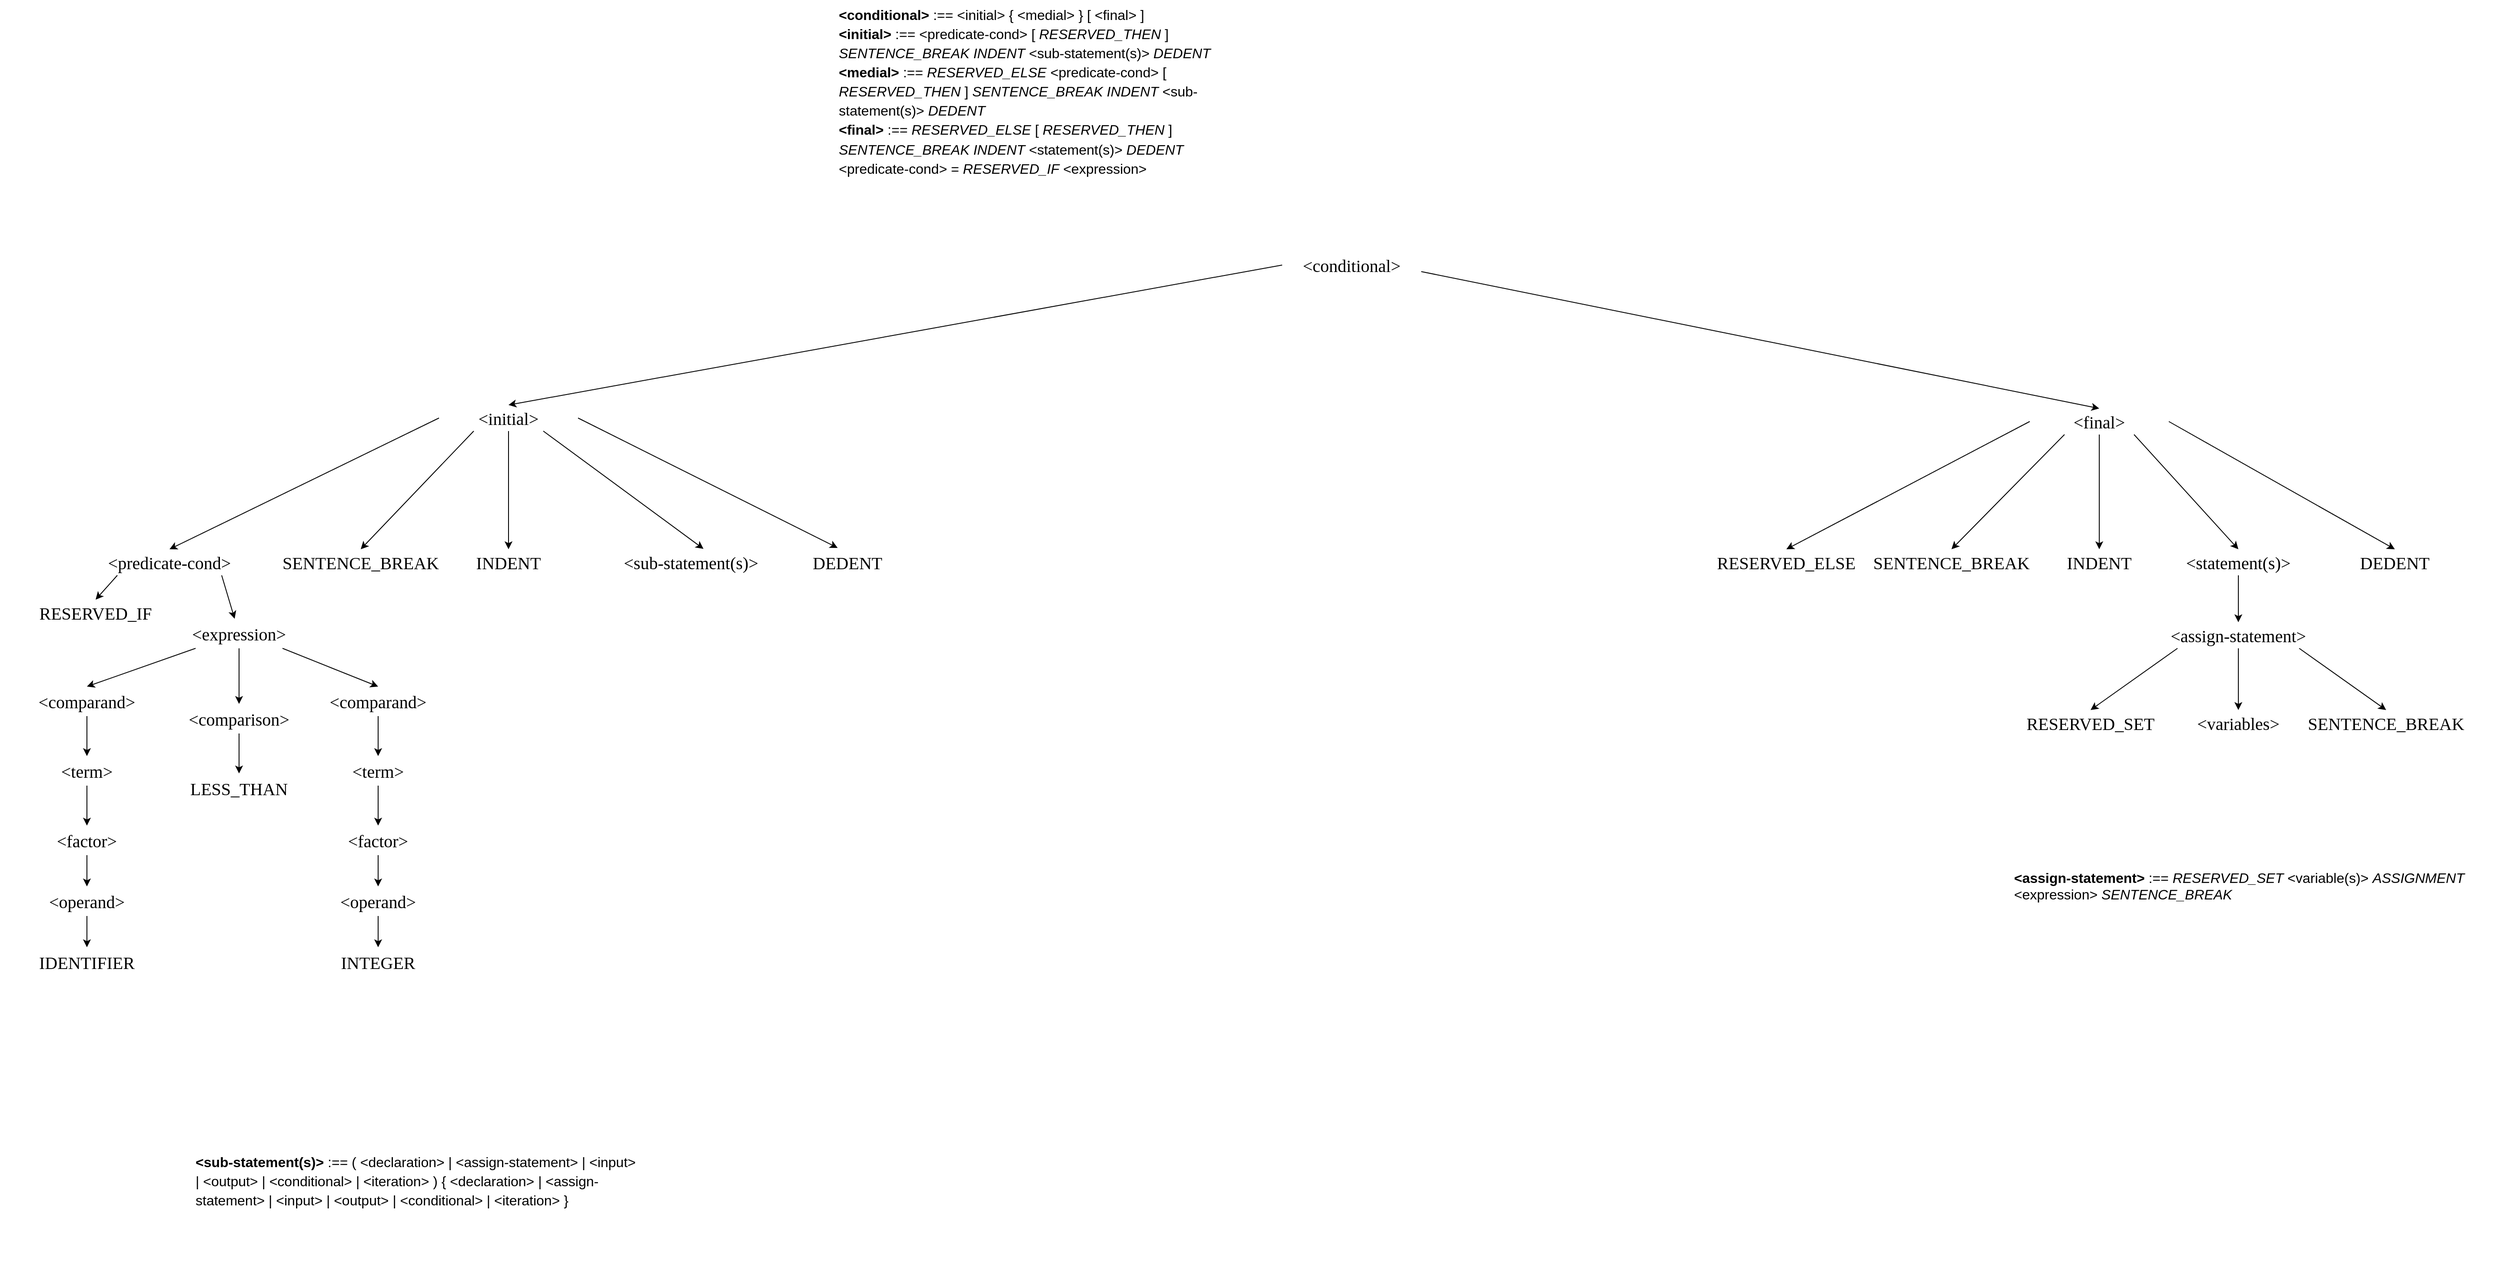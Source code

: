 <mxfile version="22.1.21" type="github">
  <diagram name="Page-1" id="WEaogWOMoJxRNa3tFYCO">
    <mxGraphModel dx="2146" dy="603" grid="1" gridSize="10" guides="1" tooltips="1" connect="1" arrows="1" fold="1" page="1" pageScale="1" pageWidth="1169" pageHeight="827" math="0" shadow="0">
      <root>
        <mxCell id="0" />
        <mxCell id="1" parent="0" />
        <mxCell id="Kcy05sSw5dRX6cnOLowN-1" value="&lt;b style=&quot;font-weight:normal;&quot; id=&quot;docs-internal-guid-42f4c1cf-7fff-ffef-cff0-2908b1d1533a&quot;&gt;&lt;p dir=&quot;ltr&quot; style=&quot;line-height:1.38;margin-left: 36pt;margin-top:0pt;margin-bottom:0pt;&quot;&gt;&lt;span style=&quot;font-size: 12pt; font-family: Consolas, sans-serif; color: rgb(0, 0, 0); background-color: transparent; font-weight: 700; font-style: normal; font-variant: normal; text-decoration: none; vertical-align: baseline;&quot;&gt;&amp;lt;conditional&amp;gt;&lt;/span&gt;&lt;span style=&quot;font-size: 12pt; font-family: Consolas, sans-serif; color: rgb(0, 0, 0); background-color: transparent; font-weight: 400; font-style: normal; font-variant: normal; text-decoration: none; vertical-align: baseline;&quot;&gt; :== &amp;lt;initial&amp;gt; { &amp;lt;medial&amp;gt; } [ &amp;lt;final&amp;gt; ]&lt;/span&gt;&lt;/p&gt;&lt;p dir=&quot;ltr&quot; style=&quot;line-height:1.38;margin-left: 36pt;margin-top:0pt;margin-bottom:0pt;&quot;&gt;&lt;span style=&quot;font-size: 12pt; font-family: Consolas, sans-serif; color: rgb(0, 0, 0); background-color: transparent; font-weight: 700; font-style: normal; font-variant: normal; text-decoration: none; vertical-align: baseline;&quot;&gt;&amp;lt;initial&amp;gt;&lt;/span&gt;&lt;span style=&quot;font-size: 12pt; font-family: Consolas, sans-serif; color: rgb(0, 0, 0); background-color: transparent; font-weight: 400; font-style: normal; font-variant: normal; text-decoration: none; vertical-align: baseline;&quot;&gt; :== &amp;lt;predicate-cond&amp;gt; [ &lt;/span&gt;&lt;span style=&quot;font-size: 12pt; font-family: Consolas, sans-serif; color: rgb(0, 0, 0); background-color: transparent; font-weight: 400; font-style: italic; font-variant: normal; text-decoration: none; vertical-align: baseline;&quot;&gt;RESERVED_THEN &lt;/span&gt;&lt;span style=&quot;font-size: 12pt; font-family: Consolas, sans-serif; color: rgb(0, 0, 0); background-color: transparent; font-weight: 400; font-style: normal; font-variant: normal; text-decoration: none; vertical-align: baseline;&quot;&gt;] &lt;/span&gt;&lt;span style=&quot;font-size: 12pt; font-family: Consolas, sans-serif; color: rgb(0, 0, 0); background-color: transparent; font-weight: 400; font-style: italic; font-variant: normal; text-decoration: none; vertical-align: baseline;&quot;&gt;SENTENCE_BREAK&lt;/span&gt;&lt;span style=&quot;font-size: 12pt; font-family: Consolas, sans-serif; color: rgb(0, 0, 0); background-color: transparent; font-weight: 400; font-style: normal; font-variant: normal; text-decoration: none; vertical-align: baseline;&quot;&gt; &lt;/span&gt;&lt;span style=&quot;font-size: 12pt; font-family: Consolas, sans-serif; color: rgb(0, 0, 0); background-color: transparent; font-weight: 400; font-style: italic; font-variant: normal; text-decoration: none; vertical-align: baseline;&quot;&gt;INDENT&lt;/span&gt;&lt;span style=&quot;font-size: 12pt; font-family: Consolas, sans-serif; color: rgb(0, 0, 0); background-color: transparent; font-weight: 400; font-style: normal; font-variant: normal; text-decoration: none; vertical-align: baseline;&quot;&gt; &amp;lt;sub-statement(s)&amp;gt; &lt;/span&gt;&lt;span style=&quot;font-size: 12pt; font-family: Consolas, sans-serif; color: rgb(0, 0, 0); background-color: transparent; font-weight: 400; font-style: italic; font-variant: normal; text-decoration: none; vertical-align: baseline;&quot;&gt;DEDENT&lt;/span&gt;&lt;/p&gt;&lt;p dir=&quot;ltr&quot; style=&quot;line-height:1.38;margin-left: 36pt;margin-top:0pt;margin-bottom:0pt;&quot;&gt;&lt;span style=&quot;font-size: 12pt; font-family: Consolas, sans-serif; color: rgb(0, 0, 0); background-color: transparent; font-weight: 700; font-style: normal; font-variant: normal; text-decoration: none; vertical-align: baseline;&quot;&gt;&amp;lt;medial&amp;gt; &lt;/span&gt;&lt;span style=&quot;font-size: 12pt; font-family: Consolas, sans-serif; color: rgb(0, 0, 0); background-color: transparent; font-weight: 400; font-style: normal; font-variant: normal; text-decoration: none; vertical-align: baseline;&quot;&gt;:== &lt;/span&gt;&lt;span style=&quot;font-size: 12pt; font-family: Consolas, sans-serif; color: rgb(0, 0, 0); background-color: transparent; font-weight: 400; font-style: italic; font-variant: normal; text-decoration: none; vertical-align: baseline;&quot;&gt;RESERVED_ELSE&lt;/span&gt;&lt;span style=&quot;font-size: 12pt; font-family: Consolas, sans-serif; color: rgb(0, 0, 0); background-color: transparent; font-weight: 400; font-style: normal; font-variant: normal; text-decoration: none; vertical-align: baseline;&quot;&gt; &amp;lt;predicate-cond&amp;gt; [ &lt;/span&gt;&lt;span style=&quot;font-size: 12pt; font-family: Consolas, sans-serif; color: rgb(0, 0, 0); background-color: transparent; font-weight: 400; font-style: italic; font-variant: normal; text-decoration: none; vertical-align: baseline;&quot;&gt;RESERVED_THEN &lt;/span&gt;&lt;span style=&quot;font-size: 12pt; font-family: Consolas, sans-serif; color: rgb(0, 0, 0); background-color: transparent; font-weight: 400; font-style: normal; font-variant: normal; text-decoration: none; vertical-align: baseline;&quot;&gt;] &lt;/span&gt;&lt;span style=&quot;font-size: 12pt; font-family: Consolas, sans-serif; color: rgb(0, 0, 0); background-color: transparent; font-weight: 400; font-style: italic; font-variant: normal; text-decoration: none; vertical-align: baseline;&quot;&gt;SENTENCE_BREAK&lt;/span&gt;&lt;span style=&quot;font-size: 12pt; font-family: Consolas, sans-serif; color: rgb(0, 0, 0); background-color: transparent; font-weight: 400; font-style: normal; font-variant: normal; text-decoration: none; vertical-align: baseline;&quot;&gt; &lt;/span&gt;&lt;span style=&quot;font-size: 12pt; font-family: Consolas, sans-serif; color: rgb(0, 0, 0); background-color: transparent; font-weight: 400; font-style: italic; font-variant: normal; text-decoration: none; vertical-align: baseline;&quot;&gt;INDENT&lt;/span&gt;&lt;span style=&quot;font-size: 12pt; font-family: Consolas, sans-serif; color: rgb(0, 0, 0); background-color: transparent; font-weight: 400; font-style: normal; font-variant: normal; text-decoration: none; vertical-align: baseline;&quot;&gt; &amp;lt;sub-statement(s)&amp;gt; &lt;/span&gt;&lt;span style=&quot;font-size: 12pt; font-family: Consolas, sans-serif; color: rgb(0, 0, 0); background-color: transparent; font-weight: 400; font-style: italic; font-variant: normal; text-decoration: none; vertical-align: baseline;&quot;&gt;DEDENT&lt;/span&gt;&lt;/p&gt;&lt;p dir=&quot;ltr&quot; style=&quot;line-height:1.38;margin-left: 36pt;margin-top:0pt;margin-bottom:0pt;&quot;&gt;&lt;span style=&quot;font-size: 12pt; font-family: Consolas, sans-serif; color: rgb(0, 0, 0); background-color: transparent; font-weight: 700; font-style: normal; font-variant: normal; text-decoration: none; vertical-align: baseline;&quot;&gt;&amp;lt;final&amp;gt; &lt;/span&gt;&lt;span style=&quot;font-size: 12pt; font-family: Consolas, sans-serif; color: rgb(0, 0, 0); background-color: transparent; font-weight: 400; font-style: normal; font-variant: normal; text-decoration: none; vertical-align: baseline;&quot;&gt;:== &lt;/span&gt;&lt;span style=&quot;font-size: 12pt; font-family: Consolas, sans-serif; color: rgb(0, 0, 0); background-color: transparent; font-weight: 400; font-style: italic; font-variant: normal; text-decoration: none; vertical-align: baseline;&quot;&gt;RESERVED_ELSE&lt;/span&gt;&lt;span style=&quot;font-size: 12pt; font-family: Consolas, sans-serif; color: rgb(0, 0, 0); background-color: transparent; font-weight: 400; font-style: normal; font-variant: normal; text-decoration: none; vertical-align: baseline;&quot;&gt; [ &lt;/span&gt;&lt;span style=&quot;font-size: 12pt; font-family: Consolas, sans-serif; color: rgb(0, 0, 0); background-color: transparent; font-weight: 400; font-style: italic; font-variant: normal; text-decoration: none; vertical-align: baseline;&quot;&gt;RESERVED_THEN &lt;/span&gt;&lt;span style=&quot;font-size: 12pt; font-family: Consolas, sans-serif; color: rgb(0, 0, 0); background-color: transparent; font-weight: 400; font-style: normal; font-variant: normal; text-decoration: none; vertical-align: baseline;&quot;&gt;] &lt;/span&gt;&lt;span style=&quot;font-size: 12pt; font-family: Consolas, sans-serif; color: rgb(0, 0, 0); background-color: transparent; font-weight: 400; font-style: italic; font-variant: normal; text-decoration: none; vertical-align: baseline;&quot;&gt;SENTENCE_BREAK&lt;/span&gt;&lt;span style=&quot;font-size: 12pt; font-family: Consolas, sans-serif; color: rgb(0, 0, 0); background-color: transparent; font-weight: 400; font-style: normal; font-variant: normal; text-decoration: none; vertical-align: baseline;&quot;&gt; &lt;/span&gt;&lt;span style=&quot;font-size: 12pt; font-family: Consolas, sans-serif; color: rgb(0, 0, 0); background-color: transparent; font-weight: 400; font-style: italic; font-variant: normal; text-decoration: none; vertical-align: baseline;&quot;&gt;INDENT&lt;/span&gt;&lt;span style=&quot;font-size: 12pt; font-family: Consolas, sans-serif; color: rgb(0, 0, 0); background-color: transparent; font-weight: 400; font-style: normal; font-variant: normal; text-decoration: none; vertical-align: baseline;&quot;&gt; &amp;lt;statement(s)&amp;gt; &lt;/span&gt;&lt;span style=&quot;font-size: 12pt; font-family: Consolas, sans-serif; color: rgb(0, 0, 0); background-color: transparent; font-weight: 400; font-style: italic; font-variant: normal; text-decoration: none; vertical-align: baseline;&quot;&gt;DEDENT&lt;/span&gt;&lt;/p&gt;&lt;p dir=&quot;ltr&quot; style=&quot;line-height:1.38;margin-left: 36pt;margin-top:0pt;margin-bottom:0pt;&quot;&gt;&lt;span style=&quot;font-size: 12pt; font-family: Consolas, sans-serif; color: rgb(0, 0, 0); background-color: transparent; font-weight: 400; font-style: normal; font-variant: normal; text-decoration: none; vertical-align: baseline;&quot;&gt;&amp;lt;predicate-cond&amp;gt; = &lt;/span&gt;&lt;span style=&quot;font-size: 12pt; font-family: Consolas, sans-serif; color: rgb(0, 0, 0); background-color: transparent; font-weight: 400; font-style: italic; font-variant: normal; text-decoration: none; vertical-align: baseline;&quot;&gt;RESERVED_IF&lt;/span&gt;&lt;span style=&quot;font-size: 12pt; font-family: Consolas, sans-serif; color: rgb(0, 0, 0); background-color: transparent; font-weight: 400; font-style: normal; font-variant: normal; text-decoration: none; vertical-align: baseline;&quot;&gt; &amp;lt;expression&amp;gt;&lt;/span&gt;&lt;/p&gt;&lt;/b&gt;&lt;br class=&quot;Apple-interchange-newline&quot;&gt;" style="text;whiteSpace=wrap;html=1;" vertex="1" parent="1">
          <mxGeometry y="10" width="560" height="240" as="geometry" />
        </mxCell>
        <mxCell id="Kcy05sSw5dRX6cnOLowN-2" value="&lt;font style=&quot;font-size: 20px;&quot;&gt;&amp;lt;conditional&amp;gt;&lt;/font&gt;" style="text;html=1;strokeColor=none;fillColor=none;align=center;verticalAlign=middle;whiteSpace=wrap;rounded=0;fontFamily=Lucida Console;" vertex="1" parent="1">
          <mxGeometry x="560" y="300" width="160" height="30" as="geometry" />
        </mxCell>
        <mxCell id="Kcy05sSw5dRX6cnOLowN-3" value="&lt;font style=&quot;font-size: 20px;&quot;&gt;&amp;lt;initial&amp;gt;&lt;/font&gt;" style="text;html=1;strokeColor=none;fillColor=none;align=center;verticalAlign=middle;whiteSpace=wrap;rounded=0;fontFamily=Lucida Console;" vertex="1" parent="1">
          <mxGeometry x="-410" y="476" width="160" height="30" as="geometry" />
        </mxCell>
        <mxCell id="Kcy05sSw5dRX6cnOLowN-5" value="&lt;font style=&quot;font-size: 20px;&quot;&gt;&amp;lt;final&amp;gt;&lt;/font&gt;" style="text;html=1;strokeColor=none;fillColor=none;align=center;verticalAlign=middle;whiteSpace=wrap;rounded=0;fontFamily=Lucida Console;" vertex="1" parent="1">
          <mxGeometry x="1420" y="480" width="160" height="30" as="geometry" />
        </mxCell>
        <mxCell id="Kcy05sSw5dRX6cnOLowN-6" value="&lt;font style=&quot;font-size: 20px;&quot;&gt;RESERVED_ELSE&lt;/font&gt;" style="text;html=1;strokeColor=none;fillColor=none;align=center;verticalAlign=middle;whiteSpace=wrap;rounded=0;fontFamily=Lucida Console;" vertex="1" parent="1">
          <mxGeometry x="1060" y="642" width="160" height="30" as="geometry" />
        </mxCell>
        <mxCell id="Kcy05sSw5dRX6cnOLowN-7" value="&lt;font style=&quot;font-size: 20px;&quot;&gt;SENTENCE_BREAK&lt;/font&gt;" style="text;html=1;strokeColor=none;fillColor=none;align=center;verticalAlign=middle;whiteSpace=wrap;rounded=0;fontFamily=Lucida Console;" vertex="1" parent="1">
          <mxGeometry x="1250" y="642" width="160" height="30" as="geometry" />
        </mxCell>
        <mxCell id="Kcy05sSw5dRX6cnOLowN-8" value="&lt;font style=&quot;font-size: 20px;&quot;&gt;SENTENCE_BREAK&lt;/font&gt;" style="text;html=1;strokeColor=none;fillColor=none;align=center;verticalAlign=middle;whiteSpace=wrap;rounded=0;fontFamily=Lucida Console;" vertex="1" parent="1">
          <mxGeometry x="-580" y="642" width="160" height="30" as="geometry" />
        </mxCell>
        <mxCell id="Kcy05sSw5dRX6cnOLowN-9" value="&lt;font style=&quot;font-size: 20px;&quot;&gt;&amp;lt;statement(s)&amp;gt;&lt;/font&gt;" style="text;html=1;strokeColor=none;fillColor=none;align=center;verticalAlign=middle;whiteSpace=wrap;rounded=0;fontFamily=Lucida Console;" vertex="1" parent="1">
          <mxGeometry x="1580" y="642" width="160" height="30" as="geometry" />
        </mxCell>
        <mxCell id="Kcy05sSw5dRX6cnOLowN-10" value="&lt;font style=&quot;font-size: 20px;&quot;&gt;INDENT&lt;/font&gt;" style="text;html=1;strokeColor=none;fillColor=none;align=center;verticalAlign=middle;whiteSpace=wrap;rounded=0;fontFamily=Lucida Console;" vertex="1" parent="1">
          <mxGeometry x="1420" y="642" width="160" height="30" as="geometry" />
        </mxCell>
        <mxCell id="Kcy05sSw5dRX6cnOLowN-11" value="&lt;font style=&quot;font-size: 20px;&quot;&gt;DEDENT&lt;/font&gt;" style="text;html=1;strokeColor=none;fillColor=none;align=center;verticalAlign=middle;whiteSpace=wrap;rounded=0;fontFamily=Lucida Console;" vertex="1" parent="1">
          <mxGeometry x="1760" y="642" width="160" height="30" as="geometry" />
        </mxCell>
        <mxCell id="Kcy05sSw5dRX6cnOLowN-13" value="&lt;font style=&quot;font-size: 20px;&quot;&gt;&amp;lt;predicate-cond&amp;gt;&lt;/font&gt;" style="text;html=1;strokeColor=none;fillColor=none;align=center;verticalAlign=middle;whiteSpace=wrap;rounded=0;fontFamily=Lucida Console;" vertex="1" parent="1">
          <mxGeometry x="-840" y="642" width="240" height="30" as="geometry" />
        </mxCell>
        <mxCell id="Kcy05sSw5dRX6cnOLowN-14" value="&lt;font style=&quot;font-size: 20px;&quot;&gt;INDENT&lt;/font&gt;" style="text;html=1;strokeColor=none;fillColor=none;align=center;verticalAlign=middle;whiteSpace=wrap;rounded=0;fontFamily=Lucida Console;" vertex="1" parent="1">
          <mxGeometry x="-410" y="642" width="160" height="30" as="geometry" />
        </mxCell>
        <mxCell id="Kcy05sSw5dRX6cnOLowN-15" value="&lt;font style=&quot;font-size: 20px;&quot;&gt;&amp;lt;sub-statement(s)&amp;gt;&lt;/font&gt;" style="text;html=1;strokeColor=none;fillColor=none;align=center;verticalAlign=middle;whiteSpace=wrap;rounded=0;fontFamily=Lucida Console;" vertex="1" parent="1">
          <mxGeometry x="-230" y="642" width="220" height="30" as="geometry" />
        </mxCell>
        <mxCell id="Kcy05sSw5dRX6cnOLowN-16" value="&lt;font style=&quot;font-size: 20px;&quot;&gt;DEDENT&lt;/font&gt;" style="text;html=1;strokeColor=none;fillColor=none;align=center;verticalAlign=middle;whiteSpace=wrap;rounded=0;fontFamily=Lucida Console;" vertex="1" parent="1">
          <mxGeometry x="-20" y="642" width="160" height="30" as="geometry" />
        </mxCell>
        <mxCell id="Kcy05sSw5dRX6cnOLowN-28" value="" style="endArrow=classic;html=1;rounded=0;exitX=0;exitY=0.5;exitDx=0;exitDy=0;entryX=0.5;entryY=0;entryDx=0;entryDy=0;" edge="1" parent="1" source="Kcy05sSw5dRX6cnOLowN-5" target="Kcy05sSw5dRX6cnOLowN-6">
          <mxGeometry width="50" height="50" relative="1" as="geometry">
            <mxPoint x="1110" y="546" as="sourcePoint" />
            <mxPoint x="1160" y="496" as="targetPoint" />
          </mxGeometry>
        </mxCell>
        <mxCell id="Kcy05sSw5dRX6cnOLowN-29" value="" style="endArrow=classic;html=1;rounded=0;exitX=0.25;exitY=1;exitDx=0;exitDy=0;entryX=0.5;entryY=0;entryDx=0;entryDy=0;" edge="1" parent="1" source="Kcy05sSw5dRX6cnOLowN-5" target="Kcy05sSw5dRX6cnOLowN-7">
          <mxGeometry width="50" height="50" relative="1" as="geometry">
            <mxPoint x="1469" y="511" as="sourcePoint" />
            <mxPoint x="1150" y="652" as="targetPoint" />
          </mxGeometry>
        </mxCell>
        <mxCell id="Kcy05sSw5dRX6cnOLowN-30" value="" style="endArrow=classic;html=1;rounded=0;exitX=0.5;exitY=1;exitDx=0;exitDy=0;entryX=0.5;entryY=0;entryDx=0;entryDy=0;" edge="1" parent="1" source="Kcy05sSw5dRX6cnOLowN-5" target="Kcy05sSw5dRX6cnOLowN-10">
          <mxGeometry width="50" height="50" relative="1" as="geometry">
            <mxPoint x="1509" y="526" as="sourcePoint" />
            <mxPoint x="1340" y="652" as="targetPoint" />
          </mxGeometry>
        </mxCell>
        <mxCell id="Kcy05sSw5dRX6cnOLowN-31" value="" style="endArrow=classic;html=1;rounded=0;exitX=0.75;exitY=1;exitDx=0;exitDy=0;entryX=0.5;entryY=0;entryDx=0;entryDy=0;" edge="1" parent="1" source="Kcy05sSw5dRX6cnOLowN-5" target="Kcy05sSw5dRX6cnOLowN-9">
          <mxGeometry width="50" height="50" relative="1" as="geometry">
            <mxPoint x="1549" y="526" as="sourcePoint" />
            <mxPoint x="1549" y="652" as="targetPoint" />
          </mxGeometry>
        </mxCell>
        <mxCell id="Kcy05sSw5dRX6cnOLowN-32" value="" style="endArrow=classic;html=1;rounded=0;exitX=1;exitY=0.5;exitDx=0;exitDy=0;entryX=0.5;entryY=0;entryDx=0;entryDy=0;" edge="1" parent="1" source="Kcy05sSw5dRX6cnOLowN-5" target="Kcy05sSw5dRX6cnOLowN-11">
          <mxGeometry width="50" height="50" relative="1" as="geometry">
            <mxPoint x="1589" y="526" as="sourcePoint" />
            <mxPoint x="1730" y="652" as="targetPoint" />
          </mxGeometry>
        </mxCell>
        <mxCell id="Kcy05sSw5dRX6cnOLowN-43" value="" style="endArrow=classic;html=1;rounded=0;exitX=0;exitY=0.5;exitDx=0;exitDy=0;entryX=0.5;entryY=0;entryDx=0;entryDy=0;" edge="1" parent="1" source="Kcy05sSw5dRX6cnOLowN-3" target="Kcy05sSw5dRX6cnOLowN-13">
          <mxGeometry width="50" height="50" relative="1" as="geometry">
            <mxPoint x="-440" y="487" as="sourcePoint" />
            <mxPoint x="-880" y="638" as="targetPoint" />
          </mxGeometry>
        </mxCell>
        <mxCell id="Kcy05sSw5dRX6cnOLowN-44" value="" style="endArrow=classic;html=1;rounded=0;exitX=0.25;exitY=1;exitDx=0;exitDy=0;entryX=0.5;entryY=0;entryDx=0;entryDy=0;" edge="1" parent="1" source="Kcy05sSw5dRX6cnOLowN-3" target="Kcy05sSw5dRX6cnOLowN-8">
          <mxGeometry width="50" height="50" relative="1" as="geometry">
            <mxPoint x="-430" y="501" as="sourcePoint" />
            <mxPoint x="-710" y="652" as="targetPoint" />
          </mxGeometry>
        </mxCell>
        <mxCell id="Kcy05sSw5dRX6cnOLowN-45" value="" style="endArrow=classic;html=1;rounded=0;exitX=0.5;exitY=1;exitDx=0;exitDy=0;entryX=0.5;entryY=0;entryDx=0;entryDy=0;" edge="1" parent="1" source="Kcy05sSw5dRX6cnOLowN-3" target="Kcy05sSw5dRX6cnOLowN-14">
          <mxGeometry width="50" height="50" relative="1" as="geometry">
            <mxPoint x="-390" y="516" as="sourcePoint" />
            <mxPoint x="-490" y="652" as="targetPoint" />
          </mxGeometry>
        </mxCell>
        <mxCell id="Kcy05sSw5dRX6cnOLowN-47" value="" style="endArrow=classic;html=1;rounded=0;exitX=0.75;exitY=1;exitDx=0;exitDy=0;entryX=0.565;entryY=-0.014;entryDx=0;entryDy=0;entryPerimeter=0;" edge="1" parent="1" source="Kcy05sSw5dRX6cnOLowN-3" target="Kcy05sSw5dRX6cnOLowN-15">
          <mxGeometry width="50" height="50" relative="1" as="geometry">
            <mxPoint x="-320" y="516" as="sourcePoint" />
            <mxPoint x="-320" y="652" as="targetPoint" />
          </mxGeometry>
        </mxCell>
        <mxCell id="Kcy05sSw5dRX6cnOLowN-48" value="" style="endArrow=classic;html=1;rounded=0;exitX=1;exitY=0.5;exitDx=0;exitDy=0;entryX=0.429;entryY=-0.052;entryDx=0;entryDy=0;entryPerimeter=0;" edge="1" parent="1" source="Kcy05sSw5dRX6cnOLowN-3" target="Kcy05sSw5dRX6cnOLowN-16">
          <mxGeometry width="50" height="50" relative="1" as="geometry">
            <mxPoint x="-280" y="516" as="sourcePoint" />
            <mxPoint x="-96" y="652" as="targetPoint" />
          </mxGeometry>
        </mxCell>
        <mxCell id="Kcy05sSw5dRX6cnOLowN-49" value="" style="endArrow=classic;html=1;rounded=0;exitX=0;exitY=0.5;exitDx=0;exitDy=0;entryX=0.5;entryY=0;entryDx=0;entryDy=0;" edge="1" parent="1" source="Kcy05sSw5dRX6cnOLowN-2" target="Kcy05sSw5dRX6cnOLowN-3">
          <mxGeometry width="50" height="50" relative="1" as="geometry">
            <mxPoint x="-380" y="439" as="sourcePoint" />
            <mxPoint x="-81" y="588" as="targetPoint" />
          </mxGeometry>
        </mxCell>
        <mxCell id="Kcy05sSw5dRX6cnOLowN-51" value="" style="endArrow=classic;html=1;rounded=0;exitX=1;exitY=0.75;exitDx=0;exitDy=0;entryX=0.5;entryY=0;entryDx=0;entryDy=0;" edge="1" parent="1" source="Kcy05sSw5dRX6cnOLowN-2" target="Kcy05sSw5dRX6cnOLowN-5">
          <mxGeometry width="50" height="50" relative="1" as="geometry">
            <mxPoint x="650" y="340" as="sourcePoint" />
            <mxPoint x="650" y="424" as="targetPoint" />
          </mxGeometry>
        </mxCell>
        <mxCell id="Kcy05sSw5dRX6cnOLowN-52" value="" style="endArrow=classic;html=1;rounded=0;exitX=0.75;exitY=1;exitDx=0;exitDy=0;" edge="1" parent="1" source="Kcy05sSw5dRX6cnOLowN-13" target="Kcy05sSw5dRX6cnOLowN-53">
          <mxGeometry width="50" height="50" relative="1" as="geometry">
            <mxPoint x="-630" y="720" as="sourcePoint" />
            <mxPoint x="-720" y="790" as="targetPoint" />
          </mxGeometry>
        </mxCell>
        <mxCell id="Kcy05sSw5dRX6cnOLowN-53" value="&lt;font style=&quot;font-size: 20px;&quot;&gt;&amp;lt;expression&amp;gt;&lt;/font&gt;" style="text;html=1;strokeColor=none;fillColor=none;align=center;verticalAlign=middle;whiteSpace=wrap;rounded=0;fontFamily=Lucida Console;" vertex="1" parent="1">
          <mxGeometry x="-740" y="722" width="200" height="34" as="geometry" />
        </mxCell>
        <mxCell id="Kcy05sSw5dRX6cnOLowN-54" value="&lt;font style=&quot;font-size: 20px;&quot;&gt;RESERVED_IF&lt;/font&gt;" style="text;html=1;strokeColor=none;fillColor=none;align=center;verticalAlign=middle;whiteSpace=wrap;rounded=0;fontFamily=Lucida Console;" vertex="1" parent="1">
          <mxGeometry x="-880" y="700" width="150" height="30" as="geometry" />
        </mxCell>
        <mxCell id="Kcy05sSw5dRX6cnOLowN-55" value="" style="endArrow=classic;html=1;rounded=0;exitX=0.25;exitY=1;exitDx=0;exitDy=0;entryX=0.5;entryY=0;entryDx=0;entryDy=0;" edge="1" parent="1" source="Kcy05sSw5dRX6cnOLowN-13" target="Kcy05sSw5dRX6cnOLowN-54">
          <mxGeometry width="50" height="50" relative="1" as="geometry">
            <mxPoint x="-710" y="682" as="sourcePoint" />
            <mxPoint x="-590" y="796" as="targetPoint" />
          </mxGeometry>
        </mxCell>
        <mxCell id="Kcy05sSw5dRX6cnOLowN-62" value="" style="endArrow=classic;html=1;rounded=0;exitX=0.5;exitY=1;exitDx=0;exitDy=0;entryX=0.5;entryY=0;entryDx=0;entryDy=0;" edge="1" parent="1" source="Kcy05sSw5dRX6cnOLowN-9" target="Kcy05sSw5dRX6cnOLowN-63">
          <mxGeometry width="50" height="50" relative="1" as="geometry">
            <mxPoint x="1620" y="735" as="sourcePoint" />
            <mxPoint x="1660" y="760" as="targetPoint" />
          </mxGeometry>
        </mxCell>
        <mxCell id="Kcy05sSw5dRX6cnOLowN-63" value="&lt;font style=&quot;font-size: 20px;&quot;&gt;&amp;lt;assign-statement&amp;gt;&lt;/font&gt;" style="text;html=1;strokeColor=none;fillColor=none;align=center;verticalAlign=middle;whiteSpace=wrap;rounded=0;fontFamily=Lucida Console;" vertex="1" parent="1">
          <mxGeometry x="1520" y="726" width="280" height="30" as="geometry" />
        </mxCell>
        <mxCell id="Kcy05sSw5dRX6cnOLowN-71" value="&lt;font style=&quot;font-size: 20px;&quot;&gt;&amp;lt;variables&amp;gt;&lt;/font&gt;" style="text;html=1;strokeColor=none;fillColor=none;align=center;verticalAlign=middle;whiteSpace=wrap;rounded=0;fontFamily=Lucida Console;" vertex="1" parent="1">
          <mxGeometry x="1580" y="827" width="160" height="30" as="geometry" />
        </mxCell>
        <mxCell id="Kcy05sSw5dRX6cnOLowN-73" value="&lt;font style=&quot;font-size: 20px;&quot;&gt;RESERVED_SET&lt;/font&gt;" style="text;html=1;strokeColor=none;fillColor=none;align=center;verticalAlign=middle;whiteSpace=wrap;rounded=0;fontFamily=Lucida Console;" vertex="1" parent="1">
          <mxGeometry x="1410" y="827" width="160" height="30" as="geometry" />
        </mxCell>
        <mxCell id="Kcy05sSw5dRX6cnOLowN-75" value="" style="endArrow=classic;html=1;rounded=0;exitX=0.25;exitY=1;exitDx=0;exitDy=0;entryX=0.5;entryY=0;entryDx=0;entryDy=0;" edge="1" parent="1" source="Kcy05sSw5dRX6cnOLowN-63" target="Kcy05sSw5dRX6cnOLowN-73">
          <mxGeometry width="50" height="50" relative="1" as="geometry">
            <mxPoint x="1710" y="796" as="sourcePoint" />
            <mxPoint x="1720" y="870" as="targetPoint" />
          </mxGeometry>
        </mxCell>
        <mxCell id="Kcy05sSw5dRX6cnOLowN-81" value="" style="endArrow=classic;html=1;rounded=0;exitX=0.75;exitY=1;exitDx=0;exitDy=0;entryX=0.5;entryY=0;entryDx=0;entryDy=0;" edge="1" parent="1" source="Kcy05sSw5dRX6cnOLowN-53" target="Kcy05sSw5dRX6cnOLowN-83">
          <mxGeometry width="50" height="50" relative="1" as="geometry">
            <mxPoint x="-640" y="850" as="sourcePoint" />
            <mxPoint x="-640" y="890" as="targetPoint" />
          </mxGeometry>
        </mxCell>
        <mxCell id="Kcy05sSw5dRX6cnOLowN-82" value="" style="endArrow=classic;html=1;rounded=0;exitX=0.5;exitY=1;exitDx=0;exitDy=0;entryX=0.5;entryY=0;entryDx=0;entryDy=0;" edge="1" parent="1" source="Kcy05sSw5dRX6cnOLowN-83" target="Kcy05sSw5dRX6cnOLowN-84">
          <mxGeometry width="50" height="50" relative="1" as="geometry">
            <mxPoint x="-480.77" y="924" as="sourcePoint" />
            <mxPoint x="-480.77" y="998" as="targetPoint" />
          </mxGeometry>
        </mxCell>
        <mxCell id="Kcy05sSw5dRX6cnOLowN-83" value="&lt;font style=&quot;font-size: 20px;&quot;&gt;&amp;lt;comparand&amp;gt;&lt;/font&gt;" style="text;html=1;strokeColor=none;fillColor=none;align=center;verticalAlign=middle;whiteSpace=wrap;rounded=0;fontFamily=Lucida Console;" vertex="1" parent="1">
          <mxGeometry x="-580" y="800" width="200" height="34" as="geometry" />
        </mxCell>
        <mxCell id="Kcy05sSw5dRX6cnOLowN-84" value="&lt;font style=&quot;font-size: 20px;&quot;&gt;&amp;lt;term&amp;gt;&lt;/font&gt;" style="text;html=1;strokeColor=none;fillColor=none;align=center;verticalAlign=middle;whiteSpace=wrap;rounded=0;fontFamily=Lucida Console;" vertex="1" parent="1">
          <mxGeometry x="-580" y="880" width="200" height="34" as="geometry" />
        </mxCell>
        <mxCell id="Kcy05sSw5dRX6cnOLowN-85" value="&lt;font style=&quot;font-size: 20px;&quot;&gt;&amp;lt;factor&amp;gt;&lt;/font&gt;" style="text;html=1;strokeColor=none;fillColor=none;align=center;verticalAlign=middle;whiteSpace=wrap;rounded=0;fontFamily=Lucida Console;" vertex="1" parent="1">
          <mxGeometry x="-580" y="960" width="200" height="34" as="geometry" />
        </mxCell>
        <mxCell id="Kcy05sSw5dRX6cnOLowN-86" value="&lt;font style=&quot;font-size: 20px;&quot;&gt;&amp;lt;operand&amp;gt;&lt;/font&gt;" style="text;html=1;strokeColor=none;fillColor=none;align=center;verticalAlign=middle;whiteSpace=wrap;rounded=0;fontFamily=Lucida Console;" vertex="1" parent="1">
          <mxGeometry x="-580" y="1030" width="200" height="34" as="geometry" />
        </mxCell>
        <mxCell id="Kcy05sSw5dRX6cnOLowN-87" value="&lt;font style=&quot;font-size: 20px;&quot;&gt;INTEGER&lt;/font&gt;" style="text;html=1;strokeColor=none;fillColor=none;align=center;verticalAlign=middle;whiteSpace=wrap;rounded=0;fontFamily=Lucida Console;" vertex="1" parent="1">
          <mxGeometry x="-580" y="1100" width="200" height="34" as="geometry" />
        </mxCell>
        <mxCell id="Kcy05sSw5dRX6cnOLowN-90" value="" style="endArrow=classic;html=1;rounded=0;entryX=0.5;entryY=0;entryDx=0;entryDy=0;exitX=0.5;exitY=1;exitDx=0;exitDy=0;" edge="1" parent="1" source="Kcy05sSw5dRX6cnOLowN-84" target="Kcy05sSw5dRX6cnOLowN-85">
          <mxGeometry width="50" height="50" relative="1" as="geometry">
            <mxPoint x="-370" y="890" as="sourcePoint" />
            <mxPoint x="-370" y="1076" as="targetPoint" />
          </mxGeometry>
        </mxCell>
        <mxCell id="Kcy05sSw5dRX6cnOLowN-91" value="" style="endArrow=classic;html=1;rounded=0;exitX=0.5;exitY=1;exitDx=0;exitDy=0;entryX=0.5;entryY=0;entryDx=0;entryDy=0;" edge="1" parent="1" source="Kcy05sSw5dRX6cnOLowN-85" target="Kcy05sSw5dRX6cnOLowN-86">
          <mxGeometry width="50" height="50" relative="1" as="geometry">
            <mxPoint x="-470" y="1044" as="sourcePoint" />
            <mxPoint x="-470" y="1110" as="targetPoint" />
          </mxGeometry>
        </mxCell>
        <mxCell id="Kcy05sSw5dRX6cnOLowN-92" value="" style="endArrow=classic;html=1;rounded=0;exitX=0.5;exitY=1;exitDx=0;exitDy=0;" edge="1" parent="1" source="Kcy05sSw5dRX6cnOLowN-86" target="Kcy05sSw5dRX6cnOLowN-87">
          <mxGeometry width="50" height="50" relative="1" as="geometry">
            <mxPoint x="-470" y="1144" as="sourcePoint" />
            <mxPoint x="-470" y="1200" as="targetPoint" />
          </mxGeometry>
        </mxCell>
        <mxCell id="Kcy05sSw5dRX6cnOLowN-104" value="" style="endArrow=classic;html=1;rounded=0;exitX=0.5;exitY=1;exitDx=0;exitDy=0;entryX=0.5;entryY=0;entryDx=0;entryDy=0;" edge="1" parent="1" source="Kcy05sSw5dRX6cnOLowN-105" target="Kcy05sSw5dRX6cnOLowN-106">
          <mxGeometry width="50" height="50" relative="1" as="geometry">
            <mxPoint x="-815.77" y="924" as="sourcePoint" />
            <mxPoint x="-815.77" y="998" as="targetPoint" />
          </mxGeometry>
        </mxCell>
        <mxCell id="Kcy05sSw5dRX6cnOLowN-105" value="&lt;font style=&quot;font-size: 20px;&quot;&gt;&amp;lt;comparand&amp;gt;&lt;/font&gt;" style="text;html=1;strokeColor=none;fillColor=none;align=center;verticalAlign=middle;whiteSpace=wrap;rounded=0;fontFamily=Lucida Console;" vertex="1" parent="1">
          <mxGeometry x="-915" y="800" width="200" height="34" as="geometry" />
        </mxCell>
        <mxCell id="Kcy05sSw5dRX6cnOLowN-106" value="&lt;font style=&quot;font-size: 20px;&quot;&gt;&amp;lt;term&amp;gt;&lt;/font&gt;" style="text;html=1;strokeColor=none;fillColor=none;align=center;verticalAlign=middle;whiteSpace=wrap;rounded=0;fontFamily=Lucida Console;" vertex="1" parent="1">
          <mxGeometry x="-915" y="880" width="200" height="34" as="geometry" />
        </mxCell>
        <mxCell id="Kcy05sSw5dRX6cnOLowN-107" value="&lt;font style=&quot;font-size: 20px;&quot;&gt;&amp;lt;factor&amp;gt;&lt;/font&gt;" style="text;html=1;strokeColor=none;fillColor=none;align=center;verticalAlign=middle;whiteSpace=wrap;rounded=0;fontFamily=Lucida Console;" vertex="1" parent="1">
          <mxGeometry x="-915" y="960" width="200" height="34" as="geometry" />
        </mxCell>
        <mxCell id="Kcy05sSw5dRX6cnOLowN-108" value="&lt;font style=&quot;font-size: 20px;&quot;&gt;&amp;lt;operand&amp;gt;&lt;/font&gt;" style="text;html=1;strokeColor=none;fillColor=none;align=center;verticalAlign=middle;whiteSpace=wrap;rounded=0;fontFamily=Lucida Console;" vertex="1" parent="1">
          <mxGeometry x="-915" y="1030" width="200" height="34" as="geometry" />
        </mxCell>
        <mxCell id="Kcy05sSw5dRX6cnOLowN-109" value="&lt;font style=&quot;font-size: 20px;&quot;&gt;IDENTIFIER&lt;/font&gt;" style="text;html=1;strokeColor=none;fillColor=none;align=center;verticalAlign=middle;whiteSpace=wrap;rounded=0;fontFamily=Lucida Console;" vertex="1" parent="1">
          <mxGeometry x="-915" y="1100" width="200" height="34" as="geometry" />
        </mxCell>
        <mxCell id="Kcy05sSw5dRX6cnOLowN-110" value="" style="endArrow=classic;html=1;rounded=0;entryX=0.5;entryY=0;entryDx=0;entryDy=0;exitX=0.5;exitY=1;exitDx=0;exitDy=0;" edge="1" parent="1" source="Kcy05sSw5dRX6cnOLowN-106" target="Kcy05sSw5dRX6cnOLowN-107">
          <mxGeometry width="50" height="50" relative="1" as="geometry">
            <mxPoint x="-705" y="890" as="sourcePoint" />
            <mxPoint x="-705" y="1076" as="targetPoint" />
          </mxGeometry>
        </mxCell>
        <mxCell id="Kcy05sSw5dRX6cnOLowN-111" value="" style="endArrow=classic;html=1;rounded=0;exitX=0.5;exitY=1;exitDx=0;exitDy=0;entryX=0.5;entryY=0;entryDx=0;entryDy=0;" edge="1" parent="1" source="Kcy05sSw5dRX6cnOLowN-107" target="Kcy05sSw5dRX6cnOLowN-108">
          <mxGeometry width="50" height="50" relative="1" as="geometry">
            <mxPoint x="-805" y="1044" as="sourcePoint" />
            <mxPoint x="-805" y="1110" as="targetPoint" />
          </mxGeometry>
        </mxCell>
        <mxCell id="Kcy05sSw5dRX6cnOLowN-112" value="" style="endArrow=classic;html=1;rounded=0;exitX=0.5;exitY=1;exitDx=0;exitDy=0;" edge="1" parent="1" source="Kcy05sSw5dRX6cnOLowN-108" target="Kcy05sSw5dRX6cnOLowN-109">
          <mxGeometry width="50" height="50" relative="1" as="geometry">
            <mxPoint x="-805" y="1144" as="sourcePoint" />
            <mxPoint x="-805" y="1200" as="targetPoint" />
          </mxGeometry>
        </mxCell>
        <mxCell id="Kcy05sSw5dRX6cnOLowN-113" value="" style="endArrow=classic;html=1;rounded=0;exitX=0.25;exitY=1;exitDx=0;exitDy=0;entryX=0.5;entryY=0;entryDx=0;entryDy=0;" edge="1" parent="1" source="Kcy05sSw5dRX6cnOLowN-53" target="Kcy05sSw5dRX6cnOLowN-105">
          <mxGeometry width="50" height="50" relative="1" as="geometry">
            <mxPoint x="-580" y="766" as="sourcePoint" />
            <mxPoint x="-474" y="820" as="targetPoint" />
          </mxGeometry>
        </mxCell>
        <mxCell id="Kcy05sSw5dRX6cnOLowN-114" value="&lt;font style=&quot;font-size: 20px;&quot;&gt;&amp;lt;comparison&amp;gt;&lt;/font&gt;" style="text;html=1;strokeColor=none;fillColor=none;align=center;verticalAlign=middle;whiteSpace=wrap;rounded=0;fontFamily=Lucida Console;" vertex="1" parent="1">
          <mxGeometry x="-740" y="820" width="200" height="34" as="geometry" />
        </mxCell>
        <mxCell id="Kcy05sSw5dRX6cnOLowN-115" value="" style="endArrow=classic;html=1;rounded=0;exitX=0.5;exitY=1;exitDx=0;exitDy=0;" edge="1" parent="1" source="Kcy05sSw5dRX6cnOLowN-114">
          <mxGeometry width="50" height="50" relative="1" as="geometry">
            <mxPoint x="-600" y="890" as="sourcePoint" />
            <mxPoint x="-640" y="900" as="targetPoint" />
          </mxGeometry>
        </mxCell>
        <mxCell id="Kcy05sSw5dRX6cnOLowN-116" value="&lt;font style=&quot;font-size: 20px;&quot;&gt;LESS_THAN&lt;/font&gt;" style="text;html=1;strokeColor=none;fillColor=none;align=center;verticalAlign=middle;whiteSpace=wrap;rounded=0;fontFamily=Lucida Console;" vertex="1" parent="1">
          <mxGeometry x="-740" y="900" width="200" height="34" as="geometry" />
        </mxCell>
        <mxCell id="Kcy05sSw5dRX6cnOLowN-117" value="" style="endArrow=classic;html=1;rounded=0;exitX=0.5;exitY=1;exitDx=0;exitDy=0;entryX=0.5;entryY=0;entryDx=0;entryDy=0;" edge="1" parent="1" source="Kcy05sSw5dRX6cnOLowN-53" target="Kcy05sSw5dRX6cnOLowN-114">
          <mxGeometry width="50" height="50" relative="1" as="geometry">
            <mxPoint x="-630" y="864" as="sourcePoint" />
            <mxPoint x="-630" y="910" as="targetPoint" />
          </mxGeometry>
        </mxCell>
        <mxCell id="Kcy05sSw5dRX6cnOLowN-142" value="&lt;b style=&quot;font-weight:normal;&quot; id=&quot;docs-internal-guid-1a080f8b-7fff-ebfb-1d68-e19104dc31f6&quot;&gt;&lt;p dir=&quot;ltr&quot; style=&quot;line-height:1.38;margin-left: 36pt;margin-top:0pt;margin-bottom:0pt;&quot;&gt;&lt;span style=&quot;font-size: 12pt; font-family: Consolas, sans-serif; color: rgb(0, 0, 0); background-color: transparent; font-weight: 700; font-style: normal; font-variant: normal; text-decoration: none; vertical-align: baseline;&quot;&gt;&amp;lt;sub-statement(s)&amp;gt;&lt;/span&gt;&lt;span style=&quot;font-size: 12pt; font-family: Consolas, sans-serif; color: rgb(0, 0, 0); background-color: transparent; font-weight: 400; font-style: normal; font-variant: normal; text-decoration: none; vertical-align: baseline;&quot;&gt; :== ( &amp;lt;declaration&amp;gt; | &amp;lt;assign-statement&amp;gt; | &amp;lt;input&amp;gt; | &amp;lt;output&amp;gt; | &amp;lt;conditional&amp;gt; | &amp;lt;iteration&amp;gt; ) { &amp;lt;declaration&amp;gt; | &amp;lt;assign-statement&amp;gt; | &amp;lt;input&amp;gt; | &amp;lt;output&amp;gt; | &amp;lt;conditional&amp;gt; | &amp;lt;iteration&amp;gt; }&lt;/span&gt;&lt;/p&gt;&lt;br&gt;&lt;/b&gt;" style="text;whiteSpace=wrap;html=1;" vertex="1" parent="1">
          <mxGeometry x="-740" y="1330" width="560" height="130" as="geometry" />
        </mxCell>
        <mxCell id="Kcy05sSw5dRX6cnOLowN-144" value="&lt;b style=&quot;font-weight:normal;&quot; id=&quot;docs-internal-guid-b729ae1e-7fff-cd62-e953-3efa21935383&quot;&gt;&lt;span style=&quot;font-size: 12pt; font-family: Consolas, sans-serif; color: rgb(0, 0, 0); background-color: transparent; font-weight: 700; font-style: normal; font-variant: normal; text-decoration: none; vertical-align: baseline;&quot;&gt;&amp;lt;assign-statement&amp;gt;&lt;/span&gt;&lt;span style=&quot;font-size: 12pt; font-family: Consolas, sans-serif; color: rgb(0, 0, 0); background-color: transparent; font-weight: 400; font-style: normal; font-variant: normal; text-decoration: none; vertical-align: baseline;&quot;&gt; :== &lt;/span&gt;&lt;span style=&quot;font-size: 12pt; font-family: Consolas, sans-serif; color: rgb(0, 0, 0); background-color: transparent; font-weight: 400; font-style: italic; font-variant: normal; text-decoration: none; vertical-align: baseline;&quot;&gt;RESERVED_SET&lt;/span&gt;&lt;span style=&quot;font-size: 12pt; font-family: Consolas, sans-serif; color: rgb(0, 0, 0); background-color: transparent; font-weight: 400; font-style: normal; font-variant: normal; text-decoration: none; vertical-align: baseline;&quot;&gt; &amp;lt;variable(s)&amp;gt; &lt;/span&gt;&lt;span style=&quot;font-size: 12pt; font-family: Consolas, sans-serif; color: rgb(0, 0, 0); background-color: transparent; font-weight: 400; font-style: italic; font-variant: normal; text-decoration: none; vertical-align: baseline;&quot;&gt;ASSIGNMENT&lt;/span&gt;&lt;span style=&quot;font-size: 12pt; font-family: Consolas, sans-serif; color: rgb(0, 0, 0); background-color: transparent; font-weight: 400; font-style: normal; font-variant: normal; text-decoration: none; vertical-align: baseline;&quot;&gt; &amp;lt;expression&amp;gt; &lt;/span&gt;&lt;span style=&quot;font-size: 12pt; font-family: Consolas, sans-serif; color: rgb(0, 0, 0); background-color: transparent; font-weight: 400; font-style: italic; font-variant: normal; text-decoration: none; vertical-align: baseline;&quot;&gt;SENTENCE_BREAK&lt;/span&gt;&lt;/b&gt;" style="text;whiteSpace=wrap;html=1;" vertex="1" parent="1">
          <mxGeometry x="1400" y="1004" width="560" height="60" as="geometry" />
        </mxCell>
        <mxCell id="Kcy05sSw5dRX6cnOLowN-145" value="" style="endArrow=classic;html=1;rounded=0;exitX=0.5;exitY=1;exitDx=0;exitDy=0;entryX=0.5;entryY=0;entryDx=0;entryDy=0;" edge="1" parent="1" source="Kcy05sSw5dRX6cnOLowN-63" target="Kcy05sSw5dRX6cnOLowN-71">
          <mxGeometry width="50" height="50" relative="1" as="geometry">
            <mxPoint x="1600" y="766" as="sourcePoint" />
            <mxPoint x="1530" y="837" as="targetPoint" />
          </mxGeometry>
        </mxCell>
        <mxCell id="Kcy05sSw5dRX6cnOLowN-146" value="&lt;font style=&quot;font-size: 20px;&quot;&gt;SENTENCE_BREAK&lt;/font&gt;" style="text;html=1;strokeColor=none;fillColor=none;align=center;verticalAlign=middle;whiteSpace=wrap;rounded=0;fontFamily=Lucida Console;" vertex="1" parent="1">
          <mxGeometry x="1750" y="827" width="160" height="30" as="geometry" />
        </mxCell>
        <mxCell id="Kcy05sSw5dRX6cnOLowN-147" value="" style="endArrow=classic;html=1;rounded=0;exitX=0.75;exitY=1;exitDx=0;exitDy=0;entryX=0.5;entryY=0;entryDx=0;entryDy=0;" edge="1" parent="1" source="Kcy05sSw5dRX6cnOLowN-63" target="Kcy05sSw5dRX6cnOLowN-146">
          <mxGeometry width="50" height="50" relative="1" as="geometry">
            <mxPoint x="1600" y="766" as="sourcePoint" />
            <mxPoint x="1500" y="837" as="targetPoint" />
          </mxGeometry>
        </mxCell>
      </root>
    </mxGraphModel>
  </diagram>
</mxfile>
